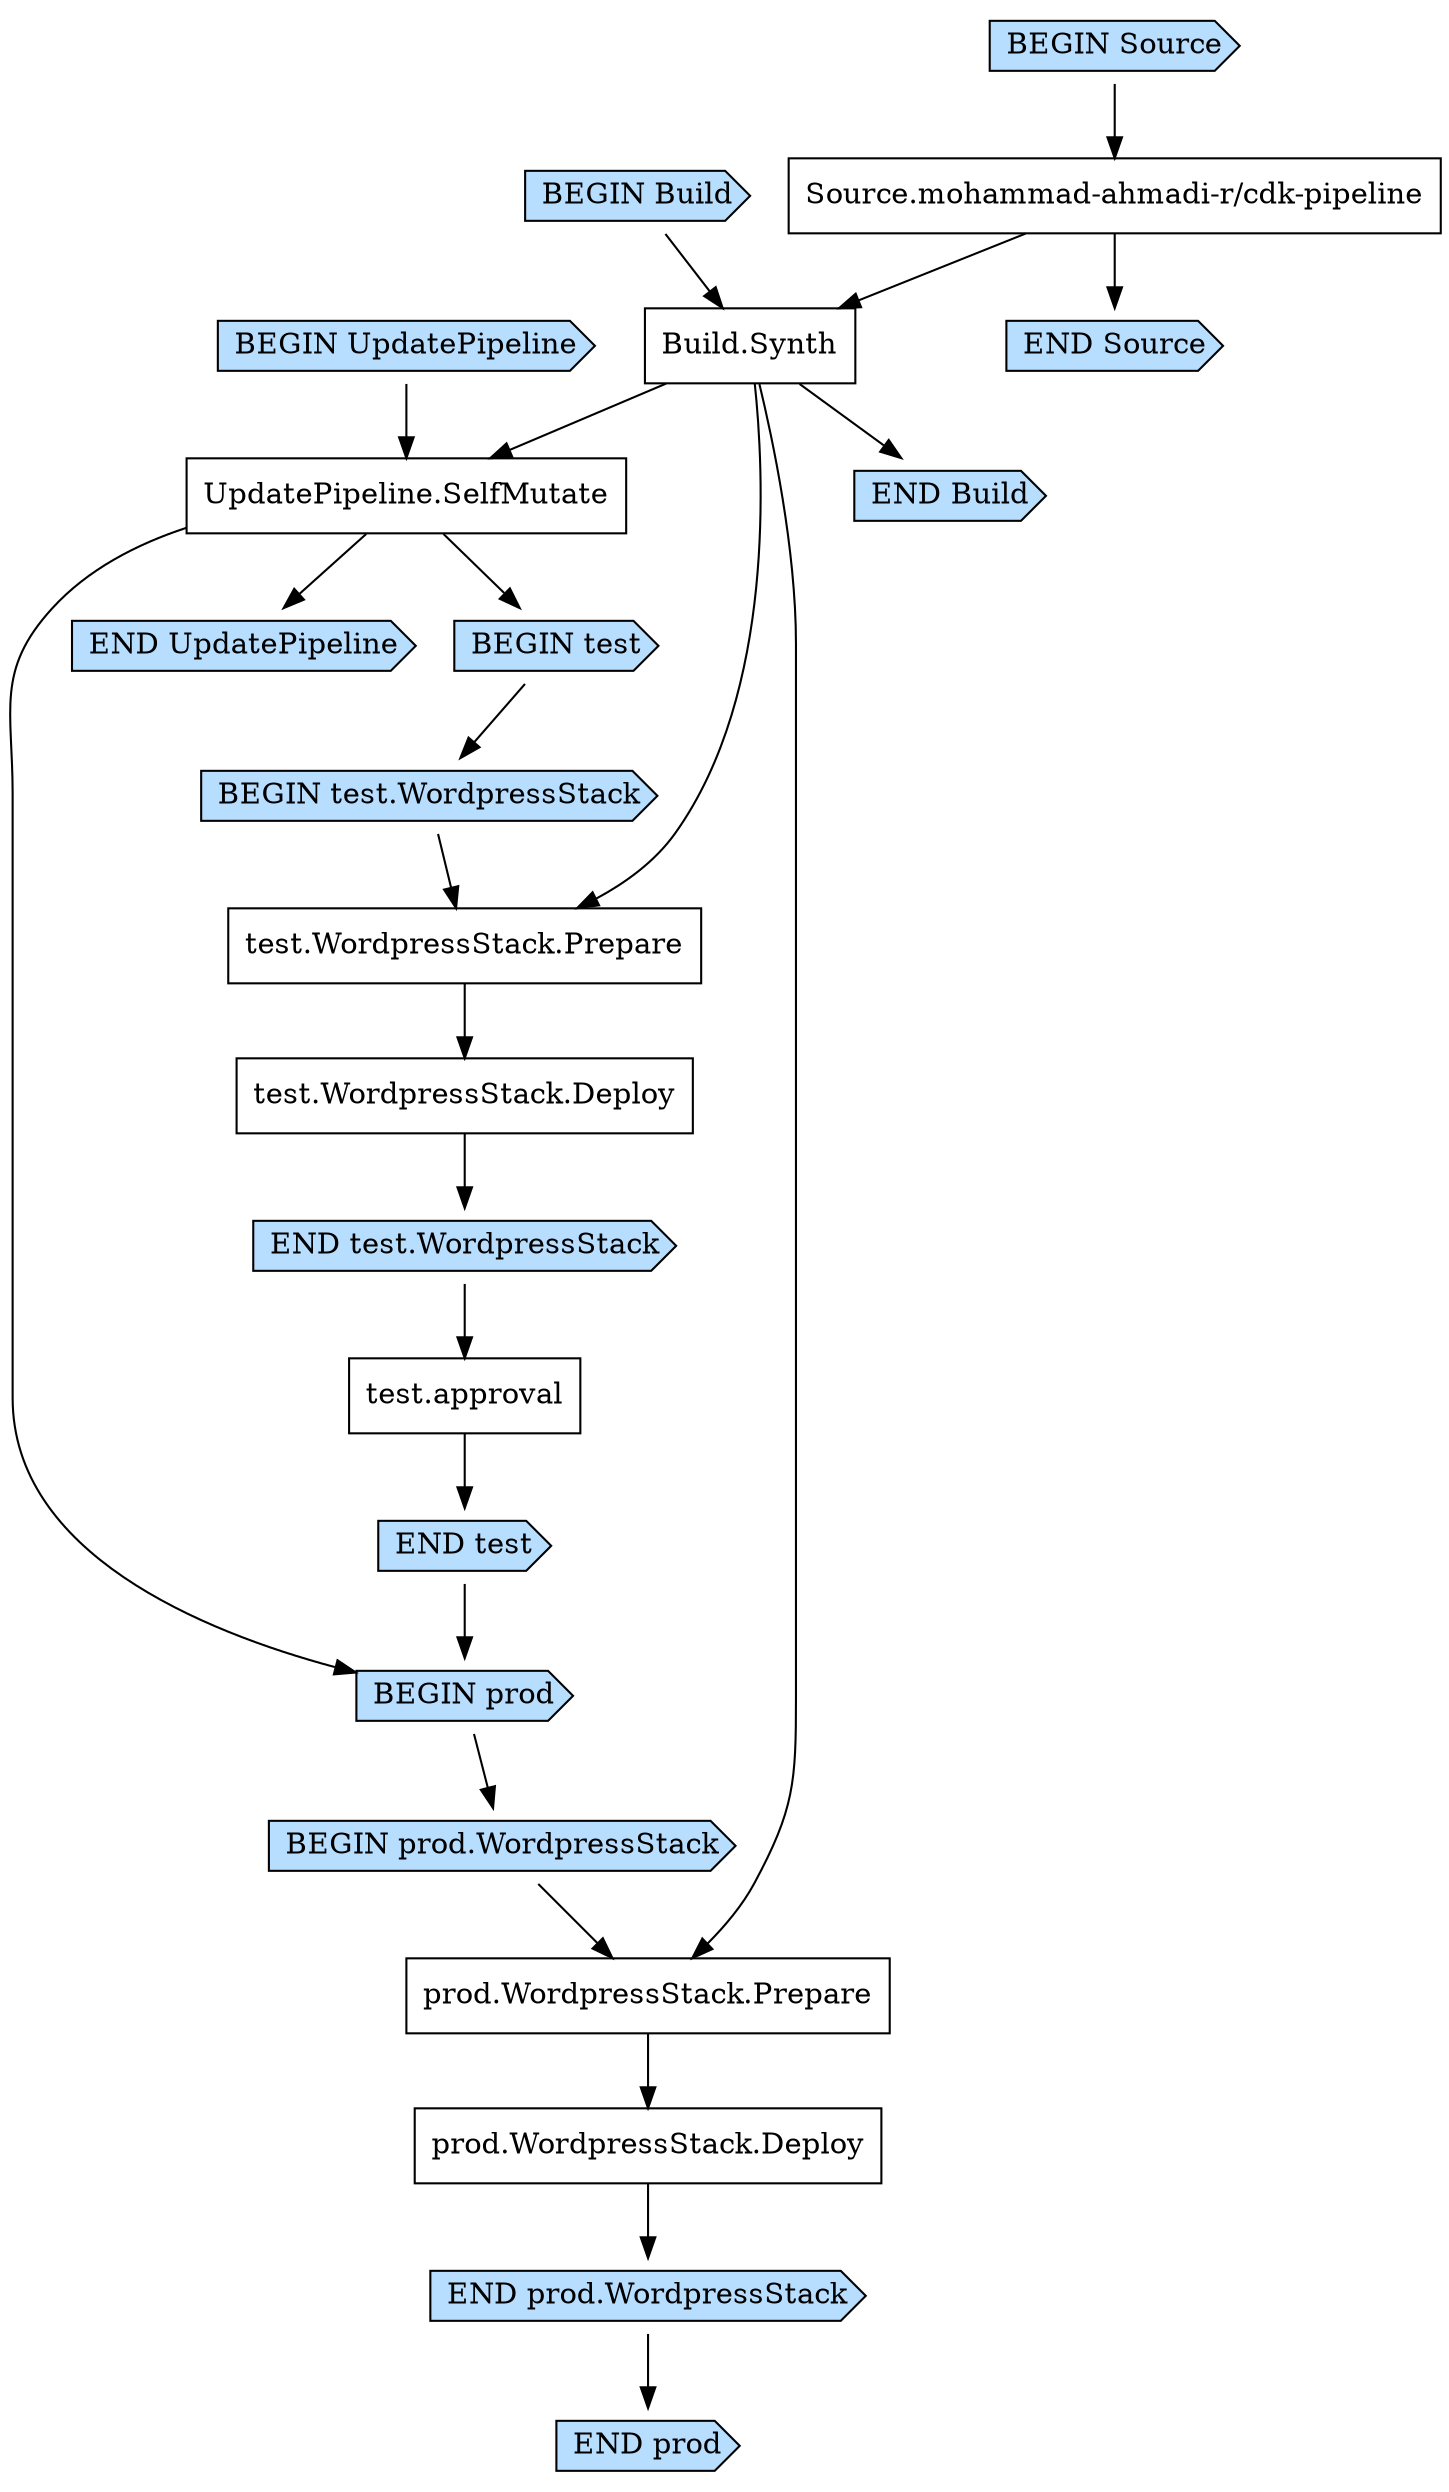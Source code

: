 digraph G {
  # Arrows represent an "unlocks" relationship (opposite of dependency). So chosen
  # because the layout looks more natural that way.
  # To represent subgraph dependencies, subgraphs are represented by BEGIN/END nodes.
  # To render: `dot -Tsvg CdkpipelineStackPipelineE1BCED34.dot > graph.svg`, open in a browser.
  node [shape="box"];
"BEGIN Build" [shape="cds", style="filled", fillcolor="#b7deff"];
"END Build" [shape="cds", style="filled", fillcolor="#b7deff"];
"Build.Synth";
"Source.mohammad-ahmadi-r/cdk-pipeline" -> "Build.Synth";
"BEGIN Build" -> "Build.Synth";
"Build.Synth" -> "END Build";
"BEGIN UpdatePipeline" [shape="cds", style="filled", fillcolor="#b7deff"];
"END UpdatePipeline" [shape="cds", style="filled", fillcolor="#b7deff"];
"UpdatePipeline.SelfMutate";
"Build.Synth" -> "UpdatePipeline.SelfMutate";
"BEGIN UpdatePipeline" -> "UpdatePipeline.SelfMutate";
"UpdatePipeline.SelfMutate" -> "END UpdatePipeline";
"BEGIN test" [shape="cds", style="filled", fillcolor="#b7deff"];
"END test" [shape="cds", style="filled", fillcolor="#b7deff"];
"UpdatePipeline.SelfMutate" -> "BEGIN test";
"BEGIN test.WordpressStack" [shape="cds", style="filled", fillcolor="#b7deff"];
"END test.WordpressStack" [shape="cds", style="filled", fillcolor="#b7deff"];
"test.WordpressStack.Deploy";
"test.WordpressStack.Prepare" -> "test.WordpressStack.Deploy";
"test.WordpressStack.Prepare";
"Build.Synth" -> "test.WordpressStack.Prepare";
"BEGIN test.WordpressStack" -> "test.WordpressStack.Prepare";
"test.WordpressStack.Deploy" -> "END test.WordpressStack";
"test.approval";
"END test.WordpressStack" -> "test.approval";
"BEGIN test" -> "BEGIN test.WordpressStack";
"test.approval" -> "END test";
"BEGIN prod" [shape="cds", style="filled", fillcolor="#b7deff"];
"END prod" [shape="cds", style="filled", fillcolor="#b7deff"];
"UpdatePipeline.SelfMutate" -> "BEGIN prod";
"END test" -> "BEGIN prod";
"BEGIN prod.WordpressStack" [shape="cds", style="filled", fillcolor="#b7deff"];
"END prod.WordpressStack" [shape="cds", style="filled", fillcolor="#b7deff"];
"prod.WordpressStack.Deploy";
"prod.WordpressStack.Prepare" -> "prod.WordpressStack.Deploy";
"prod.WordpressStack.Prepare";
"Build.Synth" -> "prod.WordpressStack.Prepare";
"BEGIN prod.WordpressStack" -> "prod.WordpressStack.Prepare";
"prod.WordpressStack.Deploy" -> "END prod.WordpressStack";
"BEGIN prod" -> "BEGIN prod.WordpressStack";
"END prod.WordpressStack" -> "END prod";
"BEGIN Source" [shape="cds", style="filled", fillcolor="#b7deff"];
"END Source" [shape="cds", style="filled", fillcolor="#b7deff"];
"Source.mohammad-ahmadi-r/cdk-pipeline";
"BEGIN Source" -> "Source.mohammad-ahmadi-r/cdk-pipeline";
"Source.mohammad-ahmadi-r/cdk-pipeline" -> "END Source";
}